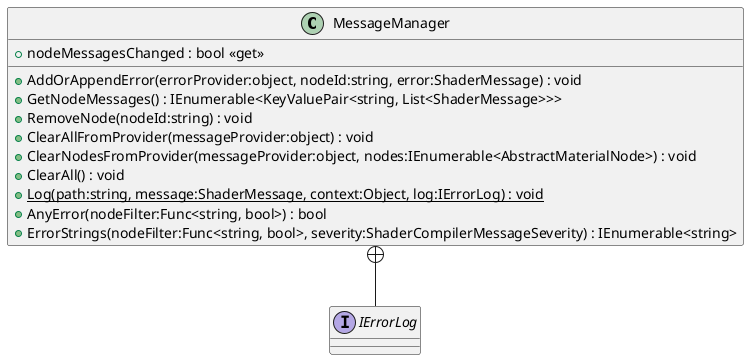 @startuml
class MessageManager {
    + nodeMessagesChanged : bool <<get>>
    + AddOrAppendError(errorProvider:object, nodeId:string, error:ShaderMessage) : void
    + GetNodeMessages() : IEnumerable<KeyValuePair<string, List<ShaderMessage>>>
    + RemoveNode(nodeId:string) : void
    + ClearAllFromProvider(messageProvider:object) : void
    + ClearNodesFromProvider(messageProvider:object, nodes:IEnumerable<AbstractMaterialNode>) : void
    + ClearAll() : void
    + {static} Log(path:string, message:ShaderMessage, context:Object, log:IErrorLog) : void
    + AnyError(nodeFilter:Func<string, bool>) : bool
    + ErrorStrings(nodeFilter:Func<string, bool>, severity:ShaderCompilerMessageSeverity) : IEnumerable<string>
}
interface IErrorLog {
}
MessageManager +-- IErrorLog
@enduml
